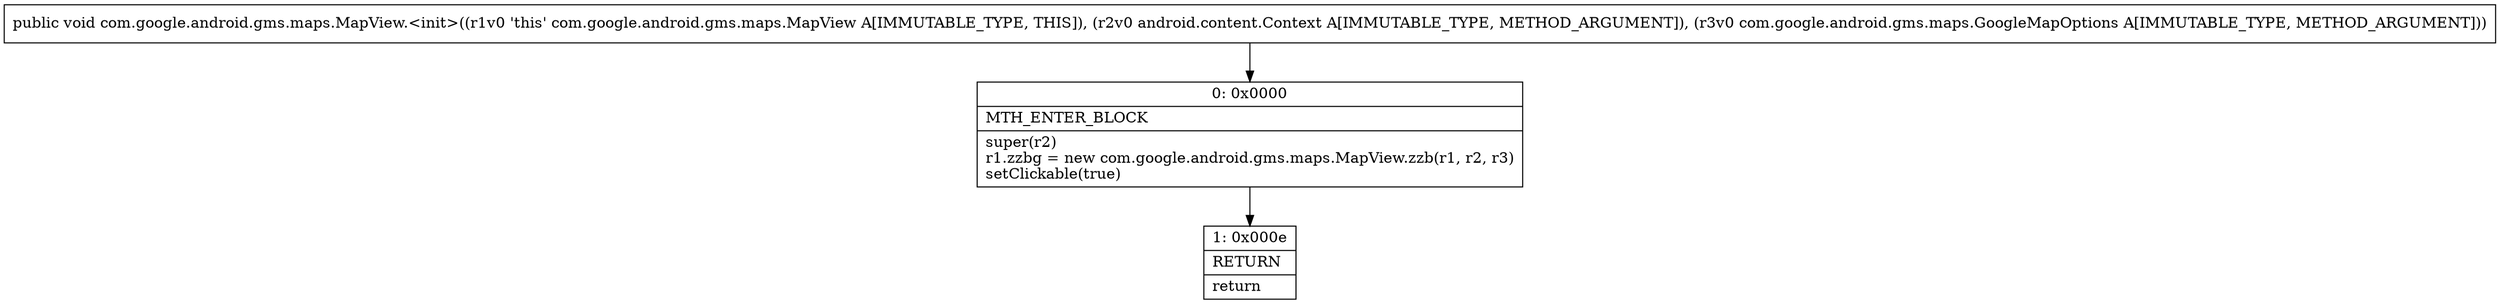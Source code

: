 digraph "CFG forcom.google.android.gms.maps.MapView.\<init\>(Landroid\/content\/Context;Lcom\/google\/android\/gms\/maps\/GoogleMapOptions;)V" {
Node_0 [shape=record,label="{0\:\ 0x0000|MTH_ENTER_BLOCK\l|super(r2)\lr1.zzbg = new com.google.android.gms.maps.MapView.zzb(r1, r2, r3)\lsetClickable(true)\l}"];
Node_1 [shape=record,label="{1\:\ 0x000e|RETURN\l|return\l}"];
MethodNode[shape=record,label="{public void com.google.android.gms.maps.MapView.\<init\>((r1v0 'this' com.google.android.gms.maps.MapView A[IMMUTABLE_TYPE, THIS]), (r2v0 android.content.Context A[IMMUTABLE_TYPE, METHOD_ARGUMENT]), (r3v0 com.google.android.gms.maps.GoogleMapOptions A[IMMUTABLE_TYPE, METHOD_ARGUMENT])) }"];
MethodNode -> Node_0;
Node_0 -> Node_1;
}

